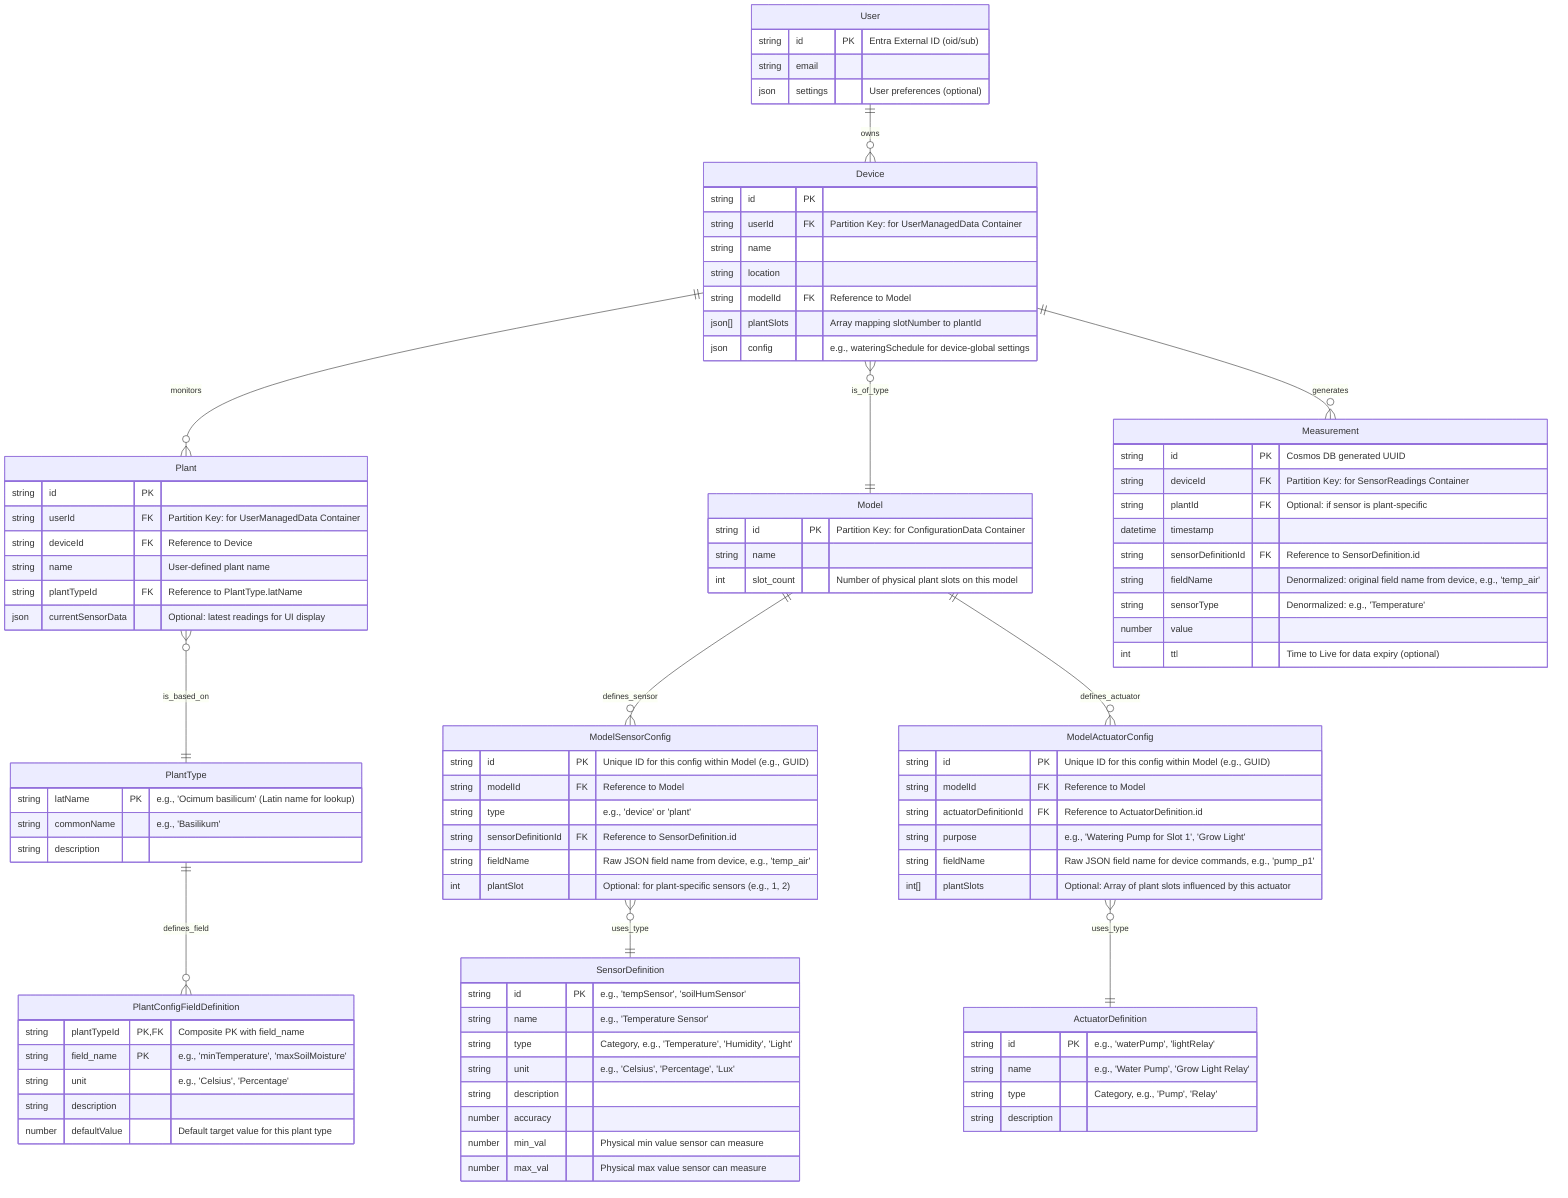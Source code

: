 erDiagram
    User ||--o{ Device: owns
    Device ||--o{ Plant: monitors
    Device }o--|| Model: is_of_type
    Plant }o--|| PlantType: is_based_on
    Device ||--o{ Measurement: generates
    Model ||--o{ ModelSensorConfig: defines_sensor
    Model ||--o{ ModelActuatorConfig: defines_actuator
    ModelSensorConfig }o--|| SensorDefinition: uses_type
    ModelActuatorConfig }o--|| ActuatorDefinition: uses_type
    PlantType ||--o{ PlantConfigFieldDefinition: defines_field

    User {
        string id PK "Entra External ID (oid/sub)"
        string email
        json settings "User preferences (optional)"
    }

    Device {
        string id PK
        string userId FK "Partition Key: for UserManagedData Container"
        string name
        string location
        string modelId FK "Reference to Model"
        json[] plantSlots "Array mapping slotNumber to plantId"
    %% datetime lastSeen "Timestamp of last contact (optional, from IoT Hub)"
    %% string status "Derived from lastSeen (optional)"
        json config "e.g., wateringSchedule for device-global settings"
    }

    Plant {
        string id PK
        string userId FK "Partition Key: for UserManagedData Container"
        string deviceId FK "Reference to Device"
        string name "User-defined plant name"
        string plantTypeId FK "Reference to PlantType.latName"
    %% json config removed, defaults now in PlantConfigFieldDefinition
        json currentSensorData "Optional: latest readings for UI display"
    }

    Model {
        string id PK "Partition Key: for ConfigurationData Container"
        string name
        int slot_count "Number of physical plant slots on this model"
    }

    ModelSensorConfig {
        string id PK "Unique ID for this config within Model (e.g., GUID)"
        string modelId FK "Reference to Model"
        string type "e.g., 'device' or 'plant'"
        string sensorDefinitionId FK "Reference to SensorDefinition.id"
        string fieldName "Raw JSON field name from device, e.g., 'temp_air'"
        int plantSlot "Optional: for plant-specific sensors (e.g., 1, 2)"
    }

    ModelActuatorConfig {
        string id PK "Unique ID for this config within Model (e.g., GUID)"
        string modelId FK "Reference to Model"
        string actuatorDefinitionId FK "Reference to ActuatorDefinition.id"
        string purpose "e.g., 'Watering Pump for Slot 1', 'Grow Light'"
        string fieldName "Raw JSON field name for device commands, e.g., 'pump_p1'"
        int[] plantSlots "Optional: Array of plant slots influenced by this actuator"
    }

    SensorDefinition {
        string id PK "e.g., 'tempSensor', 'soilHumSensor'"
        string name "e.g., 'Temperature Sensor'"
        string type "Category, e.g., 'Temperature', 'Humidity', 'Light'"
        string unit "e.g., 'Celsius', 'Percentage', 'Lux'"
        string description
        number accuracy
        number min_val "Physical min value sensor can measure"
        number max_val "Physical max value sensor can measure"
    }

    ActuatorDefinition {
        string id PK "e.g., 'waterPump', 'lightRelay'"
        string name "e.g., 'Water Pump', 'Grow Light Relay'"
        string type "Category, e.g., 'Pump', 'Relay'"
        string description
    }

    PlantType {
        string latName PK "e.g., 'Ocimum basilicum' (Latin name for lookup)"
        string commonName "e.g., 'Basilikum'"
        string description
    }

    PlantConfigFieldDefinition {
        string plantTypeId PK, FK "Composite PK with field_name"
        string field_name PK "e.g., 'minTemperature', 'maxSoilMoisture'"
        string unit "e.g., 'Celsius', 'Percentage'"
        string description
        number defaultValue "Default target value for this plant type"
    }

    Measurement {
        string id PK "Cosmos DB generated UUID"
        string deviceId FK "Partition Key: for SensorReadings Container"
        string plantId FK "Optional: if sensor is plant-specific"
        datetime timestamp
        string sensorDefinitionId FK "Reference to SensorDefinition.id"
        string fieldName "Denormalized: original field name from device, e.g., 'temp_air'"
        string sensorType "Denormalized: e.g., 'Temperature'"
        number value
        int ttl "Time to Live for data expiry (optional)"
    }